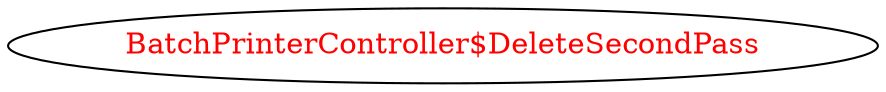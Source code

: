 digraph dependencyGraph {
 concentrate=true;
 ranksep="2.0";
 rankdir="LR"; 
 splines="ortho";
"BatchPrinterController$DeleteSecondPass" [fontcolor="red"];
}